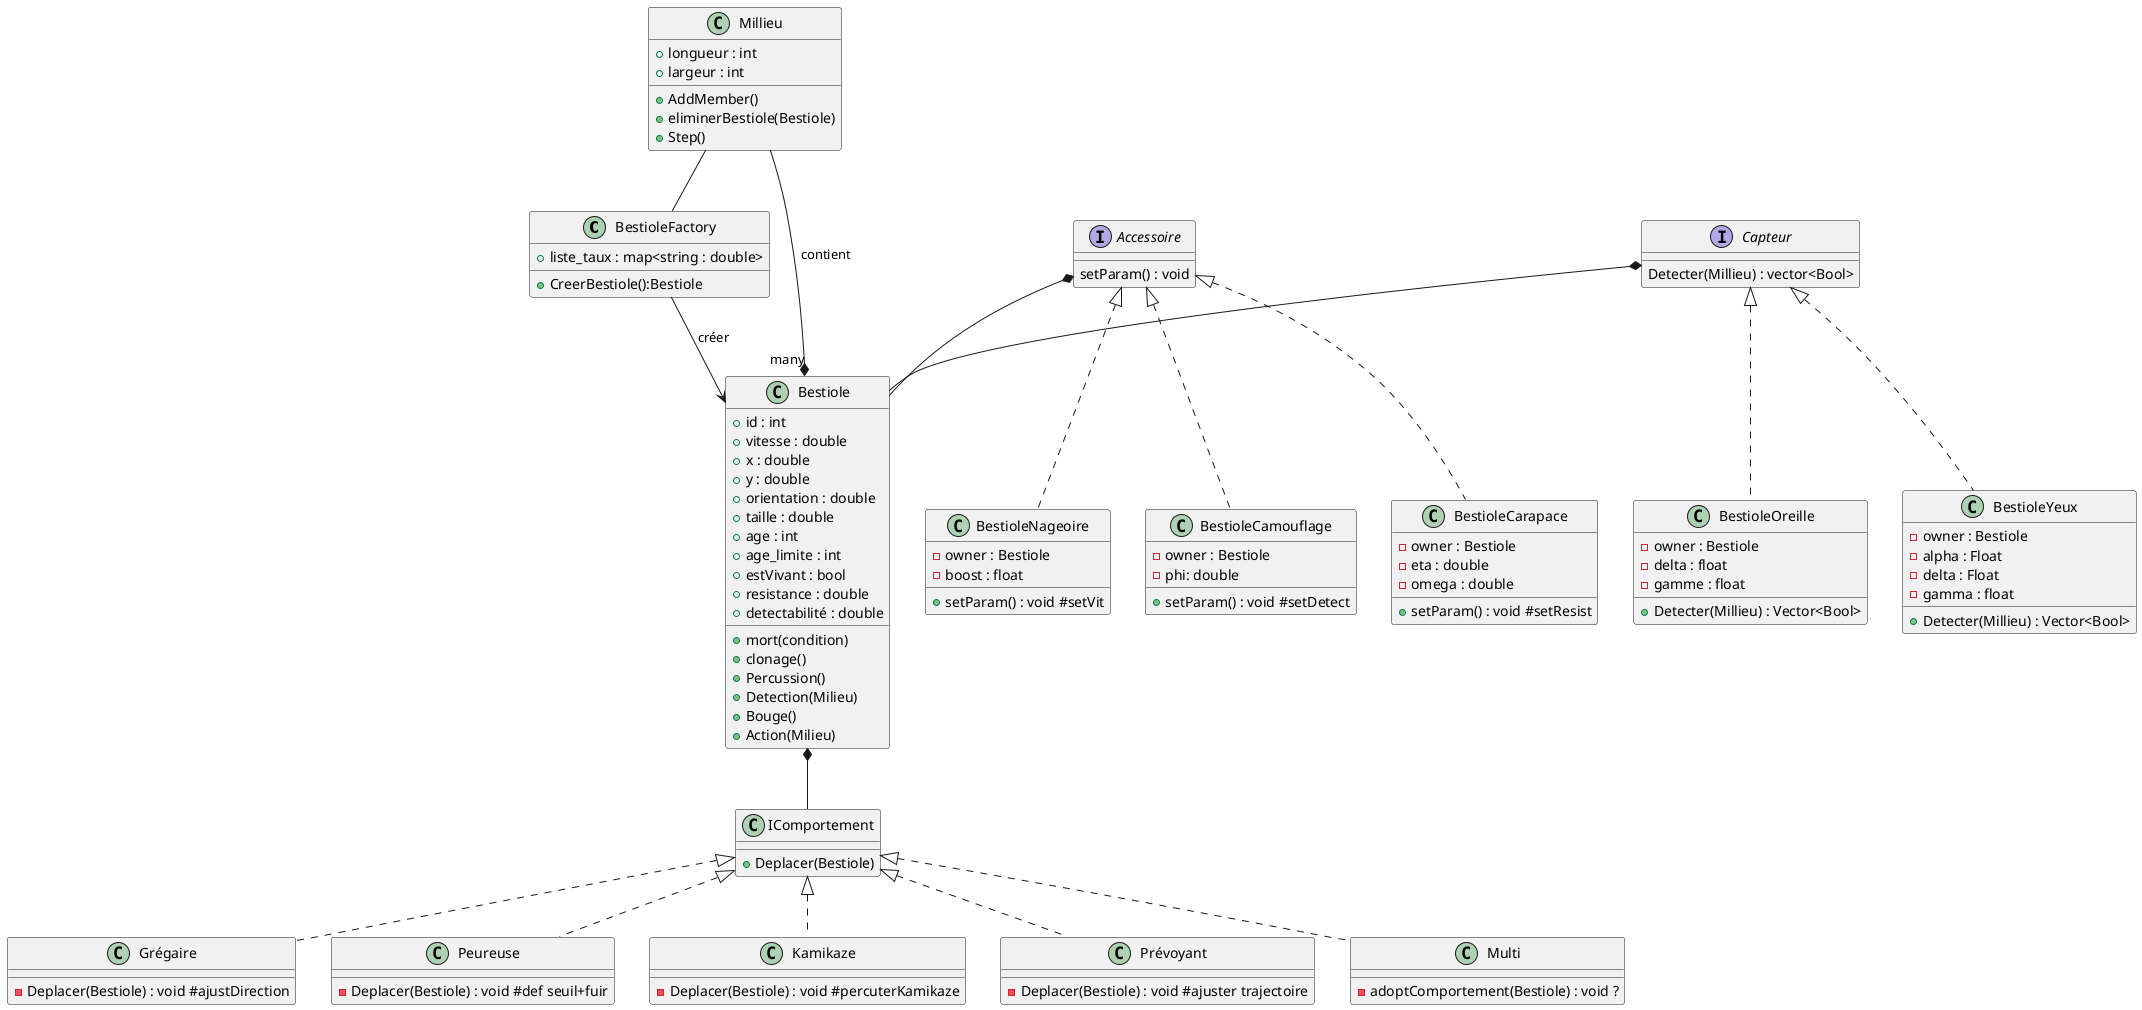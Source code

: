 @startuml dd

class BestioleFactory {
  + liste_taux : map<string : double>
  + CreerBestiole():Bestiole
}

class Bestiole {
    + id : int
    + vitesse : double
    + x : double
    + y : double
    + orientation : double
    + taille : double
    + age : int
    + age_limite : int
    + estVivant : bool
    + resistance : double
    + detectabilité : double
    + mort(condition)
    + clonage()
    + Percussion()
    + Detection(Milieu)
    + Bouge()
    + Action(Milieu)
}

class Millieu {
 + longueur : int
 + largeur : int
 +AddMember()
 +eliminerBestiole(Bestiole)
 +Step()
}

class BestioleOreille {
    - owner : Bestiole
    - delta : float
    - gamme : float
    + Detecter(Millieu) : Vector<Bool> 

}

Interface Accessoire {
  setParam() : void
}

Interface Capteur {
  Detecter(Millieu) : vector<Bool>
}


class BestioleNageoire {
    - owner : Bestiole  
    - boost : float
    + setParam() : void #setVit
}

class BestioleCamouflage {
  - owner : Bestiole
  - phi: double
  + setParam() : void #setDetect
}

class BestioleCarapace {
  - owner : Bestiole
  - eta : double
  - omega : double
  + setParam() : void #setResist
}

class BestioleYeux {
  - owner : Bestiole
  - alpha : Float
  - delta : Float
  - gamma : float
  + Detecter(Millieu) : Vector<Bool>
}

class IComportement {
  + Deplacer(Bestiole)
}

class Grégaire {
    -Deplacer(Bestiole) : void #ajustDirection

}

class Peureuse{
    -Deplacer(Bestiole) : void #def seuil+fuir

}

class Kamikaze{
    -Deplacer(Bestiole) : void #percuterKamikaze
}

class Prévoyant{
    -Deplacer(Bestiole) : void #ajuster trajectoire

}


class Multi{
    -adoptComportement(Bestiole) : void ?
}

BestioleFactory --> Bestiole : créer

Capteur *-- Bestiole
Capteur<|..BestioleOreille
Capteur<|..BestioleYeux

IComportement <|.. Grégaire
IComportement <|.. Peureuse
IComportement <|.. Kamikaze
IComportement <|.. Prévoyant
IComportement <|.. Multi
Bestiole *-- IComportement



Accessoire <|..BestioleNageoire
Accessoire <|..BestioleCarapace
Accessoire <|..BestioleCamouflage
Accessoire *-- Bestiole


Millieu --* "many" Bestiole : contient

Millieu -- BestioleFactory

@enduml
